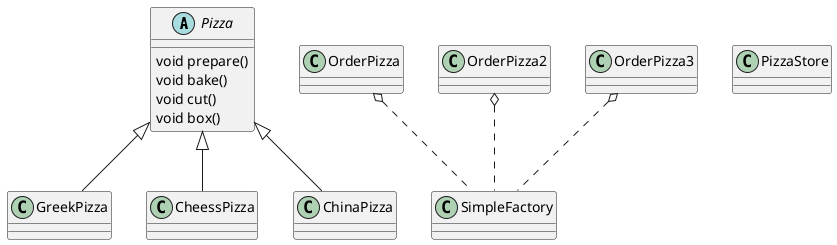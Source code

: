 @startuml

abstract class Pizza{
    void prepare()
    void bake()
    void cut()
    void box()
}

class GreekPizza
class CheessPizza
class ChinaPizza

class OrderPizza
class OrderPizza2
class OrderPizza3

class PizzaStore
class SimpleFactory

Pizza <|-- ChinaPizza
Pizza <|-- GreekPizza
Pizza <|-- CheessPizza

OrderPizza o.. SimpleFactory
OrderPizza2 o.. SimpleFactory
OrderPizza3 o.. SimpleFactory

@enduml
